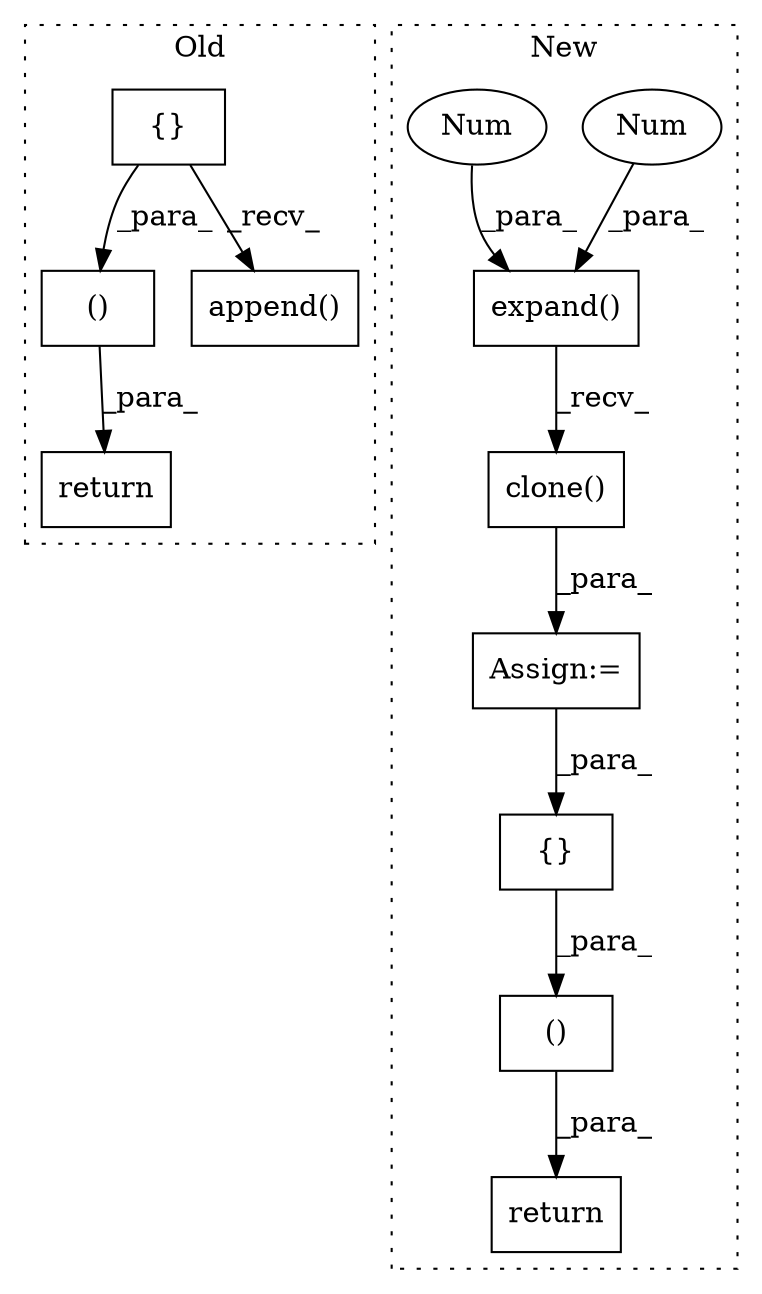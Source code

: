 digraph G {
subgraph cluster0 {
1 [label="()" a="54" s="21402" l="37" shape="box"];
5 [label="return" a="93" s="21386" l="7" shape="box"];
10 [label="{}" a="59" s="21313,21313" l="2,1" shape="box"];
11 [label="append()" a="75" s="21353,21380" l="17,1" shape="box"];
label = "Old";
style="dotted";
}
subgraph cluster1 {
2 [label="expand()" a="75" s="21096,21125" l="18,1" shape="box"];
3 [label="Num" a="76" s="21121" l="1" shape="ellipse"];
4 [label="Num" a="76" s="21124" l="1" shape="ellipse"];
6 [label="Assign:=" a="68" s="21093" l="3" shape="box"];
7 [label="()" a="54" s="21226" l="5" shape="box"];
8 [label="return" a="93" s="21195" l="7" shape="box"];
9 [label="{}" a="59" s="21202,21225" l="1,0" shape="box"];
12 [label="clone()" a="75" s="21096" l="38" shape="box"];
label = "New";
style="dotted";
}
1 -> 5 [label="_para_"];
2 -> 12 [label="_recv_"];
3 -> 2 [label="_para_"];
4 -> 2 [label="_para_"];
6 -> 9 [label="_para_"];
7 -> 8 [label="_para_"];
9 -> 7 [label="_para_"];
10 -> 11 [label="_recv_"];
10 -> 1 [label="_para_"];
12 -> 6 [label="_para_"];
}